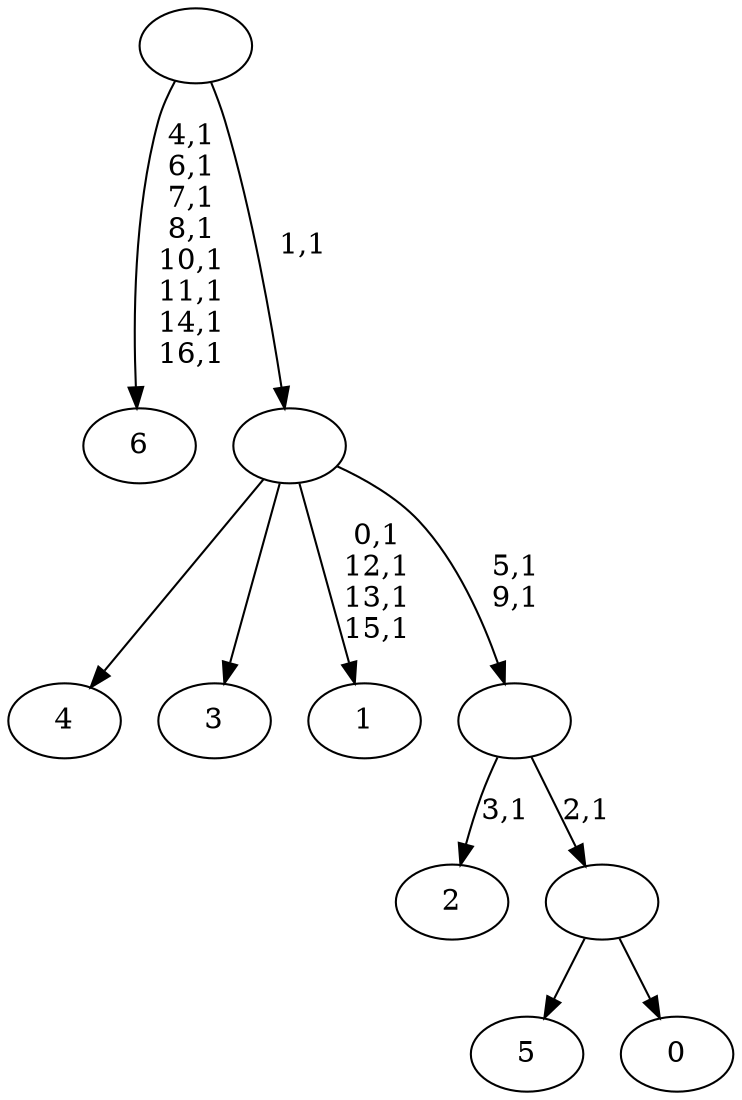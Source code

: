 digraph T {
	24 [label="6"]
	15 [label="5"]
	14 [label="4"]
	13 [label="3"]
	12 [label="2"]
	10 [label="1"]
	5 [label="0"]
	4 [label=""]
	3 [label=""]
	1 [label=""]
	0 [label=""]
	4 -> 15 [label=""]
	4 -> 5 [label=""]
	3 -> 12 [label="3,1"]
	3 -> 4 [label="2,1"]
	1 -> 3 [label="5,1\n9,1"]
	1 -> 10 [label="0,1\n12,1\n13,1\n15,1"]
	1 -> 14 [label=""]
	1 -> 13 [label=""]
	0 -> 24 [label="4,1\n6,1\n7,1\n8,1\n10,1\n11,1\n14,1\n16,1"]
	0 -> 1 [label="1,1"]
}
